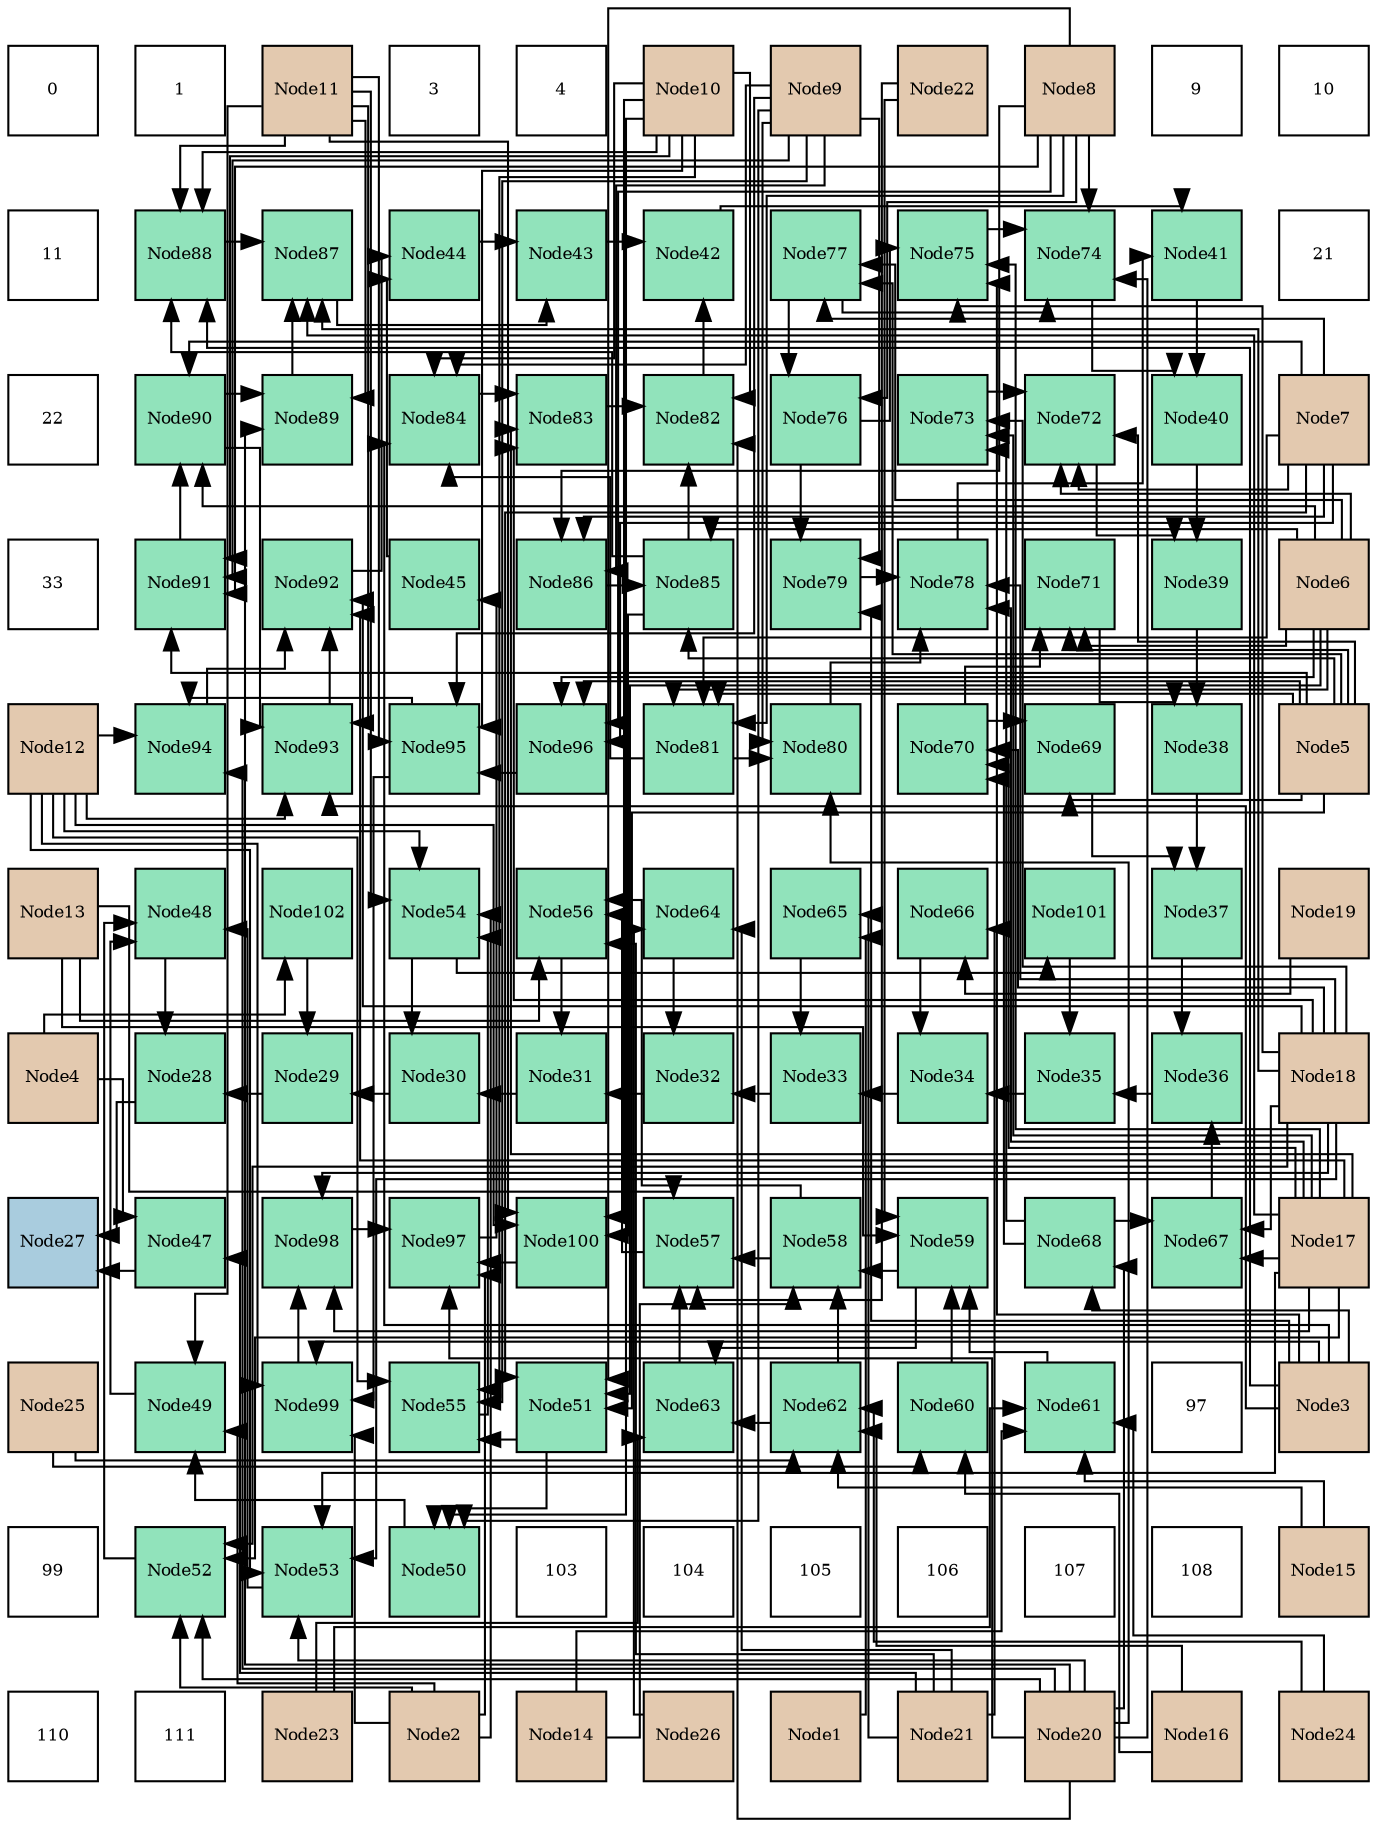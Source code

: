 digraph layout{
 rankdir=TB;
 splines=ortho;
 node [style=filled shape=square fixedsize=true width=0.6];
0[label="0", fontsize=8, fillcolor="#ffffff"];
1[label="1", fontsize=8, fillcolor="#ffffff"];
2[label="Node11", fontsize=8, fillcolor="#e3c9af"];
3[label="3", fontsize=8, fillcolor="#ffffff"];
4[label="4", fontsize=8, fillcolor="#ffffff"];
5[label="Node10", fontsize=8, fillcolor="#e3c9af"];
6[label="Node9", fontsize=8, fillcolor="#e3c9af"];
7[label="Node22", fontsize=8, fillcolor="#e3c9af"];
8[label="Node8", fontsize=8, fillcolor="#e3c9af"];
9[label="9", fontsize=8, fillcolor="#ffffff"];
10[label="10", fontsize=8, fillcolor="#ffffff"];
11[label="11", fontsize=8, fillcolor="#ffffff"];
12[label="Node88", fontsize=8, fillcolor="#91e3bb"];
13[label="Node87", fontsize=8, fillcolor="#91e3bb"];
14[label="Node44", fontsize=8, fillcolor="#91e3bb"];
15[label="Node43", fontsize=8, fillcolor="#91e3bb"];
16[label="Node42", fontsize=8, fillcolor="#91e3bb"];
17[label="Node77", fontsize=8, fillcolor="#91e3bb"];
18[label="Node75", fontsize=8, fillcolor="#91e3bb"];
19[label="Node74", fontsize=8, fillcolor="#91e3bb"];
20[label="Node41", fontsize=8, fillcolor="#91e3bb"];
21[label="21", fontsize=8, fillcolor="#ffffff"];
22[label="22", fontsize=8, fillcolor="#ffffff"];
23[label="Node90", fontsize=8, fillcolor="#91e3bb"];
24[label="Node89", fontsize=8, fillcolor="#91e3bb"];
25[label="Node84", fontsize=8, fillcolor="#91e3bb"];
26[label="Node83", fontsize=8, fillcolor="#91e3bb"];
27[label="Node82", fontsize=8, fillcolor="#91e3bb"];
28[label="Node76", fontsize=8, fillcolor="#91e3bb"];
29[label="Node73", fontsize=8, fillcolor="#91e3bb"];
30[label="Node72", fontsize=8, fillcolor="#91e3bb"];
31[label="Node40", fontsize=8, fillcolor="#91e3bb"];
32[label="Node7", fontsize=8, fillcolor="#e3c9af"];
33[label="33", fontsize=8, fillcolor="#ffffff"];
34[label="Node91", fontsize=8, fillcolor="#91e3bb"];
35[label="Node92", fontsize=8, fillcolor="#91e3bb"];
36[label="Node45", fontsize=8, fillcolor="#91e3bb"];
37[label="Node86", fontsize=8, fillcolor="#91e3bb"];
38[label="Node85", fontsize=8, fillcolor="#91e3bb"];
39[label="Node79", fontsize=8, fillcolor="#91e3bb"];
40[label="Node78", fontsize=8, fillcolor="#91e3bb"];
41[label="Node71", fontsize=8, fillcolor="#91e3bb"];
42[label="Node39", fontsize=8, fillcolor="#91e3bb"];
43[label="Node6", fontsize=8, fillcolor="#e3c9af"];
44[label="Node12", fontsize=8, fillcolor="#e3c9af"];
45[label="Node94", fontsize=8, fillcolor="#91e3bb"];
46[label="Node93", fontsize=8, fillcolor="#91e3bb"];
47[label="Node95", fontsize=8, fillcolor="#91e3bb"];
48[label="Node96", fontsize=8, fillcolor="#91e3bb"];
49[label="Node81", fontsize=8, fillcolor="#91e3bb"];
50[label="Node80", fontsize=8, fillcolor="#91e3bb"];
51[label="Node70", fontsize=8, fillcolor="#91e3bb"];
52[label="Node69", fontsize=8, fillcolor="#91e3bb"];
53[label="Node38", fontsize=8, fillcolor="#91e3bb"];
54[label="Node5", fontsize=8, fillcolor="#e3c9af"];
55[label="Node13", fontsize=8, fillcolor="#e3c9af"];
56[label="Node48", fontsize=8, fillcolor="#91e3bb"];
57[label="Node102", fontsize=8, fillcolor="#91e3bb"];
58[label="Node54", fontsize=8, fillcolor="#91e3bb"];
59[label="Node56", fontsize=8, fillcolor="#91e3bb"];
60[label="Node64", fontsize=8, fillcolor="#91e3bb"];
61[label="Node65", fontsize=8, fillcolor="#91e3bb"];
62[label="Node66", fontsize=8, fillcolor="#91e3bb"];
63[label="Node101", fontsize=8, fillcolor="#91e3bb"];
64[label="Node37", fontsize=8, fillcolor="#91e3bb"];
65[label="Node19", fontsize=8, fillcolor="#e3c9af"];
66[label="Node4", fontsize=8, fillcolor="#e3c9af"];
67[label="Node28", fontsize=8, fillcolor="#91e3bb"];
68[label="Node29", fontsize=8, fillcolor="#91e3bb"];
69[label="Node30", fontsize=8, fillcolor="#91e3bb"];
70[label="Node31", fontsize=8, fillcolor="#91e3bb"];
71[label="Node32", fontsize=8, fillcolor="#91e3bb"];
72[label="Node33", fontsize=8, fillcolor="#91e3bb"];
73[label="Node34", fontsize=8, fillcolor="#91e3bb"];
74[label="Node35", fontsize=8, fillcolor="#91e3bb"];
75[label="Node36", fontsize=8, fillcolor="#91e3bb"];
76[label="Node18", fontsize=8, fillcolor="#e3c9af"];
77[label="Node27", fontsize=8, fillcolor="#a9ccde"];
78[label="Node47", fontsize=8, fillcolor="#91e3bb"];
79[label="Node98", fontsize=8, fillcolor="#91e3bb"];
80[label="Node97", fontsize=8, fillcolor="#91e3bb"];
81[label="Node100", fontsize=8, fillcolor="#91e3bb"];
82[label="Node57", fontsize=8, fillcolor="#91e3bb"];
83[label="Node58", fontsize=8, fillcolor="#91e3bb"];
84[label="Node59", fontsize=8, fillcolor="#91e3bb"];
85[label="Node68", fontsize=8, fillcolor="#91e3bb"];
86[label="Node67", fontsize=8, fillcolor="#91e3bb"];
87[label="Node17", fontsize=8, fillcolor="#e3c9af"];
88[label="Node25", fontsize=8, fillcolor="#e3c9af"];
89[label="Node49", fontsize=8, fillcolor="#91e3bb"];
90[label="Node99", fontsize=8, fillcolor="#91e3bb"];
91[label="Node55", fontsize=8, fillcolor="#91e3bb"];
92[label="Node51", fontsize=8, fillcolor="#91e3bb"];
93[label="Node63", fontsize=8, fillcolor="#91e3bb"];
94[label="Node62", fontsize=8, fillcolor="#91e3bb"];
95[label="Node60", fontsize=8, fillcolor="#91e3bb"];
96[label="Node61", fontsize=8, fillcolor="#91e3bb"];
97[label="97", fontsize=8, fillcolor="#ffffff"];
98[label="Node3", fontsize=8, fillcolor="#e3c9af"];
99[label="99", fontsize=8, fillcolor="#ffffff"];
100[label="Node52", fontsize=8, fillcolor="#91e3bb"];
101[label="Node53", fontsize=8, fillcolor="#91e3bb"];
102[label="Node50", fontsize=8, fillcolor="#91e3bb"];
103[label="103", fontsize=8, fillcolor="#ffffff"];
104[label="104", fontsize=8, fillcolor="#ffffff"];
105[label="105", fontsize=8, fillcolor="#ffffff"];
106[label="106", fontsize=8, fillcolor="#ffffff"];
107[label="107", fontsize=8, fillcolor="#ffffff"];
108[label="108", fontsize=8, fillcolor="#ffffff"];
109[label="Node15", fontsize=8, fillcolor="#e3c9af"];
110[label="110", fontsize=8, fillcolor="#ffffff"];
111[label="111", fontsize=8, fillcolor="#ffffff"];
112[label="Node23", fontsize=8, fillcolor="#e3c9af"];
113[label="Node2", fontsize=8, fillcolor="#e3c9af"];
114[label="Node14", fontsize=8, fillcolor="#e3c9af"];
115[label="Node26", fontsize=8, fillcolor="#e3c9af"];
116[label="Node1", fontsize=8, fillcolor="#e3c9af"];
117[label="Node21", fontsize=8, fillcolor="#e3c9af"];
118[label="Node20", fontsize=8, fillcolor="#e3c9af"];
119[label="Node16", fontsize=8, fillcolor="#e3c9af"];
120[label="Node24", fontsize=8, fillcolor="#e3c9af"];
edge [constraint=false, style=vis];67 -> 77;
78 -> 77;
68 -> 67;
56 -> 67;
69 -> 68;
57 -> 68;
70 -> 69;
58 -> 69;
71 -> 70;
59 -> 70;
72 -> 71;
60 -> 71;
73 -> 72;
61 -> 72;
74 -> 73;
62 -> 73;
75 -> 74;
63 -> 74;
64 -> 75;
86 -> 75;
53 -> 64;
52 -> 64;
42 -> 53;
41 -> 53;
31 -> 42;
30 -> 42;
20 -> 31;
19 -> 31;
16 -> 20;
40 -> 20;
15 -> 16;
27 -> 16;
14 -> 15;
13 -> 15;
36 -> 14;
35 -> 14;
80 -> 36;
82 -> 59;
83 -> 59;
55 -> 59;
117 -> 59;
79 -> 80;
81 -> 80;
113 -> 80;
118 -> 80;
89 -> 56;
100 -> 56;
101 -> 56;
83 -> 82;
93 -> 82;
55 -> 82;
7 -> 82;
18 -> 19;
17 -> 19;
8 -> 19;
118 -> 19;
39 -> 40;
50 -> 40;
87 -> 40;
76 -> 40;
26 -> 27;
38 -> 27;
5 -> 27;
118 -> 27;
12 -> 13;
24 -> 13;
87 -> 13;
76 -> 13;
46 -> 35;
45 -> 35;
87 -> 35;
76 -> 35;
90 -> 79;
87 -> 79;
76 -> 79;
58 -> 63;
102 -> 89;
113 -> 89;
2 -> 89;
91 -> 58;
113 -> 58;
2 -> 58;
44 -> 58;
84 -> 83;
94 -> 83;
114 -> 83;
84 -> 93;
94 -> 93;
112 -> 93;
51 -> 52;
54 -> 52;
51 -> 41;
54 -> 41;
43 -> 41;
29 -> 30;
54 -> 30;
43 -> 30;
32 -> 30;
28 -> 18;
98 -> 18;
87 -> 18;
76 -> 18;
28 -> 39;
98 -> 39;
6 -> 39;
25 -> 26;
87 -> 26;
76 -> 26;
38 -> 12;
98 -> 12;
5 -> 12;
2 -> 12;
23 -> 24;
2 -> 24;
118 -> 24;
23 -> 46;
98 -> 46;
2 -> 46;
44 -> 46;
47 -> 45;
44 -> 45;
118 -> 45;
47 -> 90;
113 -> 90;
98 -> 90;
44 -> 90;
38 -> 81;
5 -> 81;
2 -> 81;
44 -> 81;
92 -> 102;
6 -> 102;
5 -> 102;
92 -> 91;
6 -> 91;
5 -> 91;
44 -> 91;
95 -> 84;
96 -> 84;
55 -> 84;
7 -> 84;
85 -> 86;
87 -> 86;
76 -> 86;
85 -> 51;
87 -> 51;
76 -> 51;
85 -> 29;
87 -> 29;
76 -> 29;
17 -> 28;
8 -> 28;
49 -> 50;
6 -> 50;
118 -> 50;
49 -> 25;
98 -> 25;
6 -> 25;
5 -> 25;
37 -> 38;
54 -> 38;
43 -> 38;
34 -> 23;
43 -> 23;
32 -> 23;
48 -> 47;
6 -> 47;
5 -> 47;
2 -> 47;
66 -> 78;
117 -> 78;
54 -> 92;
43 -> 92;
32 -> 92;
8 -> 92;
113 -> 100;
87 -> 100;
76 -> 100;
118 -> 100;
44 -> 101;
87 -> 101;
76 -> 101;
118 -> 101;
119 -> 95;
88 -> 95;
114 -> 96;
109 -> 96;
112 -> 96;
120 -> 96;
109 -> 94;
119 -> 94;
120 -> 94;
88 -> 94;
117 -> 60;
115 -> 60;
116 -> 61;
117 -> 61;
65 -> 62;
117 -> 62;
98 -> 85;
118 -> 85;
54 -> 17;
43 -> 17;
32 -> 17;
54 -> 49;
43 -> 49;
32 -> 49;
8 -> 49;
32 -> 37;
8 -> 37;
6 -> 37;
54 -> 34;
8 -> 34;
6 -> 34;
5 -> 34;
54 -> 48;
43 -> 48;
32 -> 48;
8 -> 48;
66 -> 57;
edge [constraint=true, style=invis];
0 -> 11 -> 22 -> 33 -> 44 -> 55 -> 66 -> 77 -> 88 -> 99 -> 110;
1 -> 12 -> 23 -> 34 -> 45 -> 56 -> 67 -> 78 -> 89 -> 100 -> 111;
2 -> 13 -> 24 -> 35 -> 46 -> 57 -> 68 -> 79 -> 90 -> 101 -> 112;
3 -> 14 -> 25 -> 36 -> 47 -> 58 -> 69 -> 80 -> 91 -> 102 -> 113;
4 -> 15 -> 26 -> 37 -> 48 -> 59 -> 70 -> 81 -> 92 -> 103 -> 114;
5 -> 16 -> 27 -> 38 -> 49 -> 60 -> 71 -> 82 -> 93 -> 104 -> 115;
6 -> 17 -> 28 -> 39 -> 50 -> 61 -> 72 -> 83 -> 94 -> 105 -> 116;
7 -> 18 -> 29 -> 40 -> 51 -> 62 -> 73 -> 84 -> 95 -> 106 -> 117;
8 -> 19 -> 30 -> 41 -> 52 -> 63 -> 74 -> 85 -> 96 -> 107 -> 118;
9 -> 20 -> 31 -> 42 -> 53 -> 64 -> 75 -> 86 -> 97 -> 108 -> 119;
10 -> 21 -> 32 -> 43 -> 54 -> 65 -> 76 -> 87 -> 98 -> 109 -> 120;
rank = same {0 -> 1 -> 2 -> 3 -> 4 -> 5 -> 6 -> 7 -> 8 -> 9 -> 10};
rank = same {11 -> 12 -> 13 -> 14 -> 15 -> 16 -> 17 -> 18 -> 19 -> 20 -> 21};
rank = same {22 -> 23 -> 24 -> 25 -> 26 -> 27 -> 28 -> 29 -> 30 -> 31 -> 32};
rank = same {33 -> 34 -> 35 -> 36 -> 37 -> 38 -> 39 -> 40 -> 41 -> 42 -> 43};
rank = same {44 -> 45 -> 46 -> 47 -> 48 -> 49 -> 50 -> 51 -> 52 -> 53 -> 54};
rank = same {55 -> 56 -> 57 -> 58 -> 59 -> 60 -> 61 -> 62 -> 63 -> 64 -> 65};
rank = same {66 -> 67 -> 68 -> 69 -> 70 -> 71 -> 72 -> 73 -> 74 -> 75 -> 76};
rank = same {77 -> 78 -> 79 -> 80 -> 81 -> 82 -> 83 -> 84 -> 85 -> 86 -> 87};
rank = same {88 -> 89 -> 90 -> 91 -> 92 -> 93 -> 94 -> 95 -> 96 -> 97 -> 98};
rank = same {99 -> 100 -> 101 -> 102 -> 103 -> 104 -> 105 -> 106 -> 107 -> 108 -> 109};
rank = same {110 -> 111 -> 112 -> 113 -> 114 -> 115 -> 116 -> 117 -> 118 -> 119 -> 120};
}